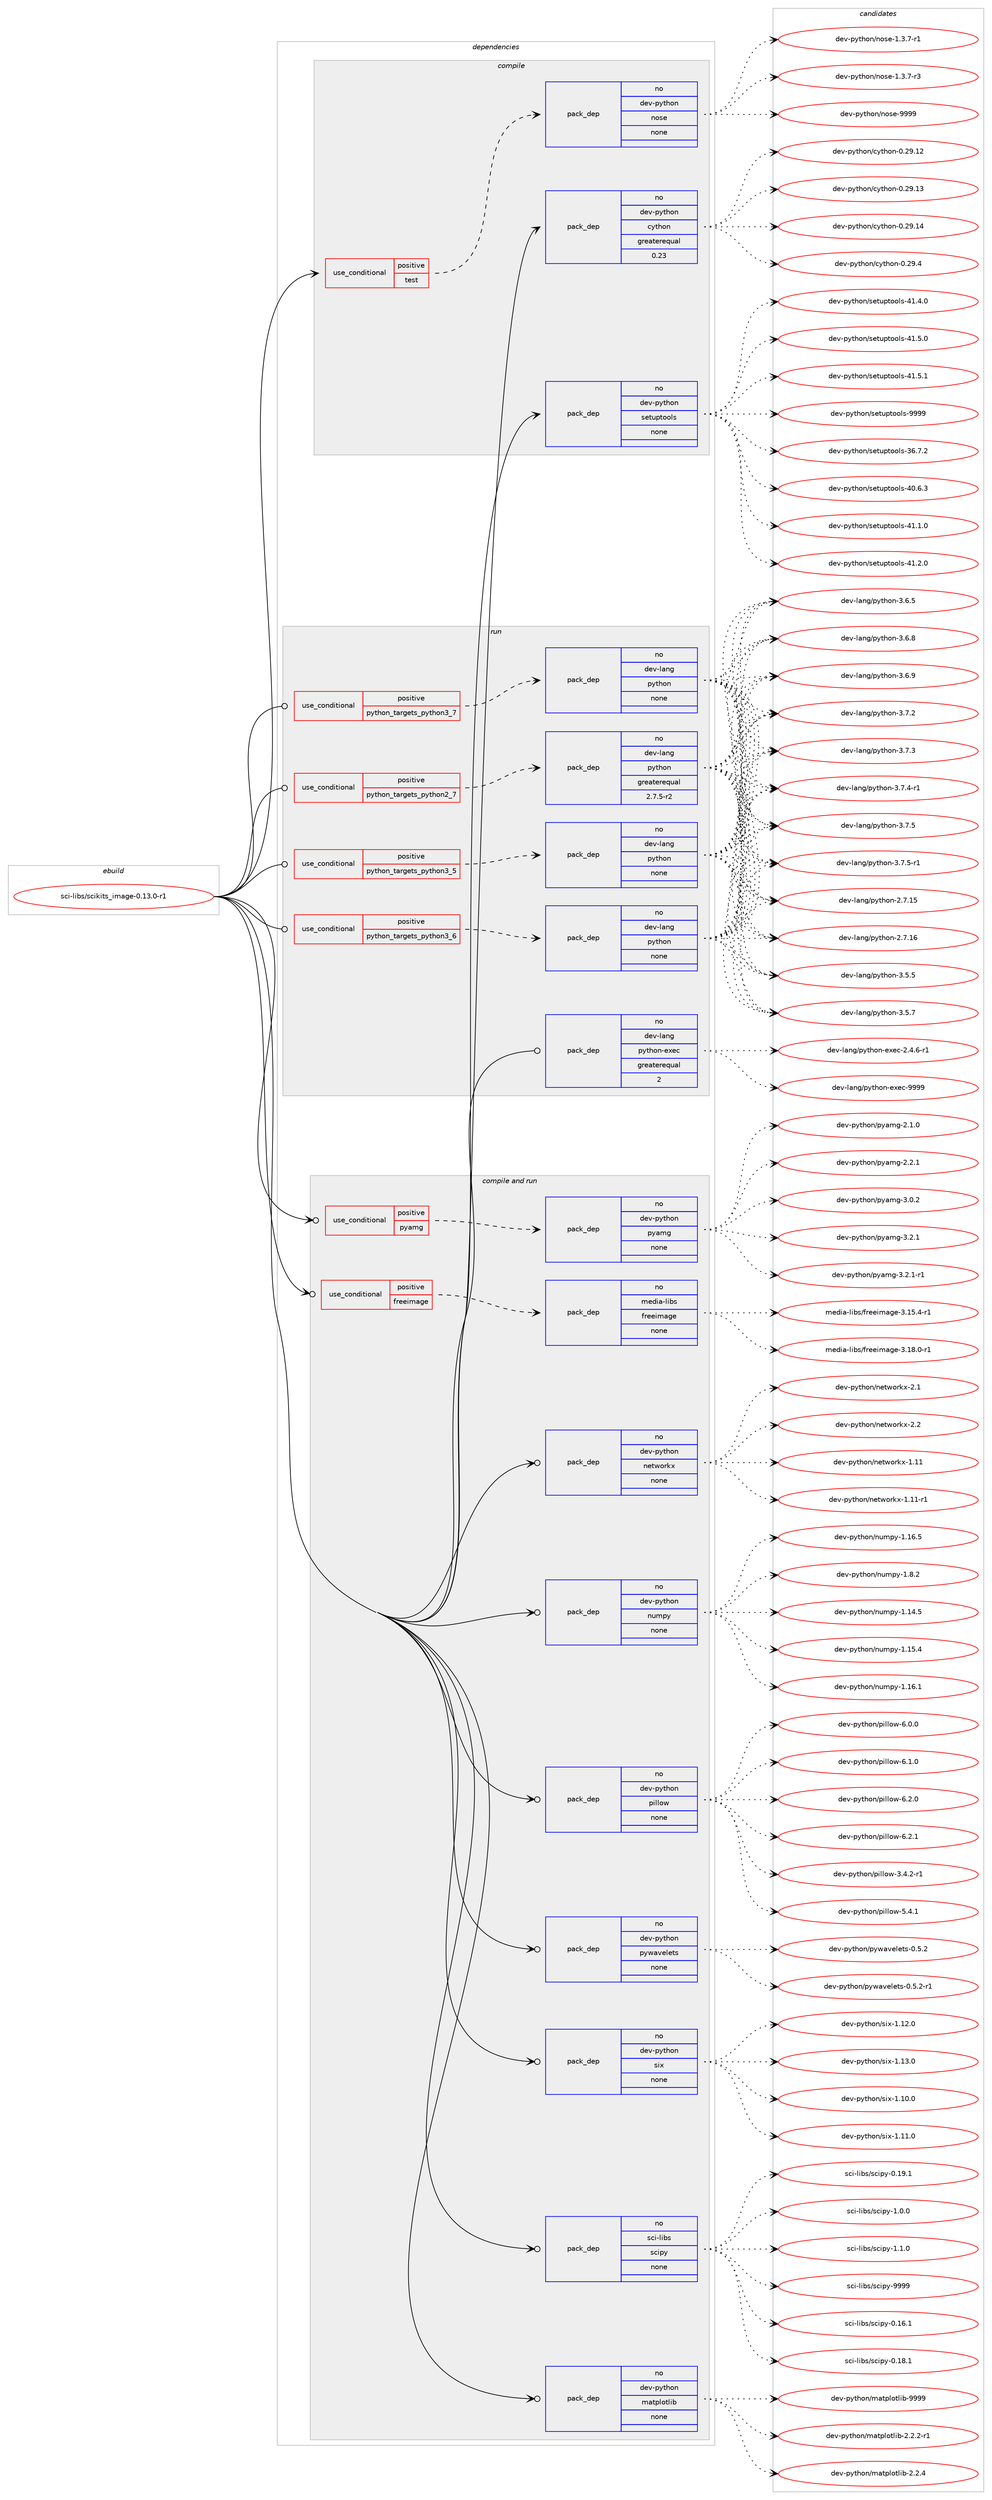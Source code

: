 digraph prolog {

# *************
# Graph options
# *************

newrank=true;
concentrate=true;
compound=true;
graph [rankdir=LR,fontname=Helvetica,fontsize=10,ranksep=1.5];#, ranksep=2.5, nodesep=0.2];
edge  [arrowhead=vee];
node  [fontname=Helvetica,fontsize=10];

# **********
# The ebuild
# **********

subgraph cluster_leftcol {
color=gray;
rank=same;
label=<<i>ebuild</i>>;
id [label="sci-libs/scikits_image-0.13.0-r1", color=red, width=4, href="../sci-libs/scikits_image-0.13.0-r1.svg"];
}

# ****************
# The dependencies
# ****************

subgraph cluster_midcol {
color=gray;
label=<<i>dependencies</i>>;
subgraph cluster_compile {
fillcolor="#eeeeee";
style=filled;
label=<<i>compile</i>>;
subgraph cond208684 {
dependency859396 [label=<<TABLE BORDER="0" CELLBORDER="1" CELLSPACING="0" CELLPADDING="4"><TR><TD ROWSPAN="3" CELLPADDING="10">use_conditional</TD></TR><TR><TD>positive</TD></TR><TR><TD>test</TD></TR></TABLE>>, shape=none, color=red];
subgraph pack635523 {
dependency859397 [label=<<TABLE BORDER="0" CELLBORDER="1" CELLSPACING="0" CELLPADDING="4" WIDTH="220"><TR><TD ROWSPAN="6" CELLPADDING="30">pack_dep</TD></TR><TR><TD WIDTH="110">no</TD></TR><TR><TD>dev-python</TD></TR><TR><TD>nose</TD></TR><TR><TD>none</TD></TR><TR><TD></TD></TR></TABLE>>, shape=none, color=blue];
}
dependency859396:e -> dependency859397:w [weight=20,style="dashed",arrowhead="vee"];
}
id:e -> dependency859396:w [weight=20,style="solid",arrowhead="vee"];
subgraph pack635524 {
dependency859398 [label=<<TABLE BORDER="0" CELLBORDER="1" CELLSPACING="0" CELLPADDING="4" WIDTH="220"><TR><TD ROWSPAN="6" CELLPADDING="30">pack_dep</TD></TR><TR><TD WIDTH="110">no</TD></TR><TR><TD>dev-python</TD></TR><TR><TD>cython</TD></TR><TR><TD>greaterequal</TD></TR><TR><TD>0.23</TD></TR></TABLE>>, shape=none, color=blue];
}
id:e -> dependency859398:w [weight=20,style="solid",arrowhead="vee"];
subgraph pack635525 {
dependency859399 [label=<<TABLE BORDER="0" CELLBORDER="1" CELLSPACING="0" CELLPADDING="4" WIDTH="220"><TR><TD ROWSPAN="6" CELLPADDING="30">pack_dep</TD></TR><TR><TD WIDTH="110">no</TD></TR><TR><TD>dev-python</TD></TR><TR><TD>setuptools</TD></TR><TR><TD>none</TD></TR><TR><TD></TD></TR></TABLE>>, shape=none, color=blue];
}
id:e -> dependency859399:w [weight=20,style="solid",arrowhead="vee"];
}
subgraph cluster_compileandrun {
fillcolor="#eeeeee";
style=filled;
label=<<i>compile and run</i>>;
subgraph cond208685 {
dependency859400 [label=<<TABLE BORDER="0" CELLBORDER="1" CELLSPACING="0" CELLPADDING="4"><TR><TD ROWSPAN="3" CELLPADDING="10">use_conditional</TD></TR><TR><TD>positive</TD></TR><TR><TD>freeimage</TD></TR></TABLE>>, shape=none, color=red];
subgraph pack635526 {
dependency859401 [label=<<TABLE BORDER="0" CELLBORDER="1" CELLSPACING="0" CELLPADDING="4" WIDTH="220"><TR><TD ROWSPAN="6" CELLPADDING="30">pack_dep</TD></TR><TR><TD WIDTH="110">no</TD></TR><TR><TD>media-libs</TD></TR><TR><TD>freeimage</TD></TR><TR><TD>none</TD></TR><TR><TD></TD></TR></TABLE>>, shape=none, color=blue];
}
dependency859400:e -> dependency859401:w [weight=20,style="dashed",arrowhead="vee"];
}
id:e -> dependency859400:w [weight=20,style="solid",arrowhead="odotvee"];
subgraph cond208686 {
dependency859402 [label=<<TABLE BORDER="0" CELLBORDER="1" CELLSPACING="0" CELLPADDING="4"><TR><TD ROWSPAN="3" CELLPADDING="10">use_conditional</TD></TR><TR><TD>positive</TD></TR><TR><TD>pyamg</TD></TR></TABLE>>, shape=none, color=red];
subgraph pack635527 {
dependency859403 [label=<<TABLE BORDER="0" CELLBORDER="1" CELLSPACING="0" CELLPADDING="4" WIDTH="220"><TR><TD ROWSPAN="6" CELLPADDING="30">pack_dep</TD></TR><TR><TD WIDTH="110">no</TD></TR><TR><TD>dev-python</TD></TR><TR><TD>pyamg</TD></TR><TR><TD>none</TD></TR><TR><TD></TD></TR></TABLE>>, shape=none, color=blue];
}
dependency859402:e -> dependency859403:w [weight=20,style="dashed",arrowhead="vee"];
}
id:e -> dependency859402:w [weight=20,style="solid",arrowhead="odotvee"];
subgraph pack635528 {
dependency859404 [label=<<TABLE BORDER="0" CELLBORDER="1" CELLSPACING="0" CELLPADDING="4" WIDTH="220"><TR><TD ROWSPAN="6" CELLPADDING="30">pack_dep</TD></TR><TR><TD WIDTH="110">no</TD></TR><TR><TD>dev-python</TD></TR><TR><TD>matplotlib</TD></TR><TR><TD>none</TD></TR><TR><TD></TD></TR></TABLE>>, shape=none, color=blue];
}
id:e -> dependency859404:w [weight=20,style="solid",arrowhead="odotvee"];
subgraph pack635529 {
dependency859405 [label=<<TABLE BORDER="0" CELLBORDER="1" CELLSPACING="0" CELLPADDING="4" WIDTH="220"><TR><TD ROWSPAN="6" CELLPADDING="30">pack_dep</TD></TR><TR><TD WIDTH="110">no</TD></TR><TR><TD>dev-python</TD></TR><TR><TD>networkx</TD></TR><TR><TD>none</TD></TR><TR><TD></TD></TR></TABLE>>, shape=none, color=blue];
}
id:e -> dependency859405:w [weight=20,style="solid",arrowhead="odotvee"];
subgraph pack635530 {
dependency859406 [label=<<TABLE BORDER="0" CELLBORDER="1" CELLSPACING="0" CELLPADDING="4" WIDTH="220"><TR><TD ROWSPAN="6" CELLPADDING="30">pack_dep</TD></TR><TR><TD WIDTH="110">no</TD></TR><TR><TD>dev-python</TD></TR><TR><TD>numpy</TD></TR><TR><TD>none</TD></TR><TR><TD></TD></TR></TABLE>>, shape=none, color=blue];
}
id:e -> dependency859406:w [weight=20,style="solid",arrowhead="odotvee"];
subgraph pack635531 {
dependency859407 [label=<<TABLE BORDER="0" CELLBORDER="1" CELLSPACING="0" CELLPADDING="4" WIDTH="220"><TR><TD ROWSPAN="6" CELLPADDING="30">pack_dep</TD></TR><TR><TD WIDTH="110">no</TD></TR><TR><TD>dev-python</TD></TR><TR><TD>pillow</TD></TR><TR><TD>none</TD></TR><TR><TD></TD></TR></TABLE>>, shape=none, color=blue];
}
id:e -> dependency859407:w [weight=20,style="solid",arrowhead="odotvee"];
subgraph pack635532 {
dependency859408 [label=<<TABLE BORDER="0" CELLBORDER="1" CELLSPACING="0" CELLPADDING="4" WIDTH="220"><TR><TD ROWSPAN="6" CELLPADDING="30">pack_dep</TD></TR><TR><TD WIDTH="110">no</TD></TR><TR><TD>dev-python</TD></TR><TR><TD>pywavelets</TD></TR><TR><TD>none</TD></TR><TR><TD></TD></TR></TABLE>>, shape=none, color=blue];
}
id:e -> dependency859408:w [weight=20,style="solid",arrowhead="odotvee"];
subgraph pack635533 {
dependency859409 [label=<<TABLE BORDER="0" CELLBORDER="1" CELLSPACING="0" CELLPADDING="4" WIDTH="220"><TR><TD ROWSPAN="6" CELLPADDING="30">pack_dep</TD></TR><TR><TD WIDTH="110">no</TD></TR><TR><TD>dev-python</TD></TR><TR><TD>six</TD></TR><TR><TD>none</TD></TR><TR><TD></TD></TR></TABLE>>, shape=none, color=blue];
}
id:e -> dependency859409:w [weight=20,style="solid",arrowhead="odotvee"];
subgraph pack635534 {
dependency859410 [label=<<TABLE BORDER="0" CELLBORDER="1" CELLSPACING="0" CELLPADDING="4" WIDTH="220"><TR><TD ROWSPAN="6" CELLPADDING="30">pack_dep</TD></TR><TR><TD WIDTH="110">no</TD></TR><TR><TD>sci-libs</TD></TR><TR><TD>scipy</TD></TR><TR><TD>none</TD></TR><TR><TD></TD></TR></TABLE>>, shape=none, color=blue];
}
id:e -> dependency859410:w [weight=20,style="solid",arrowhead="odotvee"];
}
subgraph cluster_run {
fillcolor="#eeeeee";
style=filled;
label=<<i>run</i>>;
subgraph cond208687 {
dependency859411 [label=<<TABLE BORDER="0" CELLBORDER="1" CELLSPACING="0" CELLPADDING="4"><TR><TD ROWSPAN="3" CELLPADDING="10">use_conditional</TD></TR><TR><TD>positive</TD></TR><TR><TD>python_targets_python2_7</TD></TR></TABLE>>, shape=none, color=red];
subgraph pack635535 {
dependency859412 [label=<<TABLE BORDER="0" CELLBORDER="1" CELLSPACING="0" CELLPADDING="4" WIDTH="220"><TR><TD ROWSPAN="6" CELLPADDING="30">pack_dep</TD></TR><TR><TD WIDTH="110">no</TD></TR><TR><TD>dev-lang</TD></TR><TR><TD>python</TD></TR><TR><TD>greaterequal</TD></TR><TR><TD>2.7.5-r2</TD></TR></TABLE>>, shape=none, color=blue];
}
dependency859411:e -> dependency859412:w [weight=20,style="dashed",arrowhead="vee"];
}
id:e -> dependency859411:w [weight=20,style="solid",arrowhead="odot"];
subgraph cond208688 {
dependency859413 [label=<<TABLE BORDER="0" CELLBORDER="1" CELLSPACING="0" CELLPADDING="4"><TR><TD ROWSPAN="3" CELLPADDING="10">use_conditional</TD></TR><TR><TD>positive</TD></TR><TR><TD>python_targets_python3_5</TD></TR></TABLE>>, shape=none, color=red];
subgraph pack635536 {
dependency859414 [label=<<TABLE BORDER="0" CELLBORDER="1" CELLSPACING="0" CELLPADDING="4" WIDTH="220"><TR><TD ROWSPAN="6" CELLPADDING="30">pack_dep</TD></TR><TR><TD WIDTH="110">no</TD></TR><TR><TD>dev-lang</TD></TR><TR><TD>python</TD></TR><TR><TD>none</TD></TR><TR><TD></TD></TR></TABLE>>, shape=none, color=blue];
}
dependency859413:e -> dependency859414:w [weight=20,style="dashed",arrowhead="vee"];
}
id:e -> dependency859413:w [weight=20,style="solid",arrowhead="odot"];
subgraph cond208689 {
dependency859415 [label=<<TABLE BORDER="0" CELLBORDER="1" CELLSPACING="0" CELLPADDING="4"><TR><TD ROWSPAN="3" CELLPADDING="10">use_conditional</TD></TR><TR><TD>positive</TD></TR><TR><TD>python_targets_python3_6</TD></TR></TABLE>>, shape=none, color=red];
subgraph pack635537 {
dependency859416 [label=<<TABLE BORDER="0" CELLBORDER="1" CELLSPACING="0" CELLPADDING="4" WIDTH="220"><TR><TD ROWSPAN="6" CELLPADDING="30">pack_dep</TD></TR><TR><TD WIDTH="110">no</TD></TR><TR><TD>dev-lang</TD></TR><TR><TD>python</TD></TR><TR><TD>none</TD></TR><TR><TD></TD></TR></TABLE>>, shape=none, color=blue];
}
dependency859415:e -> dependency859416:w [weight=20,style="dashed",arrowhead="vee"];
}
id:e -> dependency859415:w [weight=20,style="solid",arrowhead="odot"];
subgraph cond208690 {
dependency859417 [label=<<TABLE BORDER="0" CELLBORDER="1" CELLSPACING="0" CELLPADDING="4"><TR><TD ROWSPAN="3" CELLPADDING="10">use_conditional</TD></TR><TR><TD>positive</TD></TR><TR><TD>python_targets_python3_7</TD></TR></TABLE>>, shape=none, color=red];
subgraph pack635538 {
dependency859418 [label=<<TABLE BORDER="0" CELLBORDER="1" CELLSPACING="0" CELLPADDING="4" WIDTH="220"><TR><TD ROWSPAN="6" CELLPADDING="30">pack_dep</TD></TR><TR><TD WIDTH="110">no</TD></TR><TR><TD>dev-lang</TD></TR><TR><TD>python</TD></TR><TR><TD>none</TD></TR><TR><TD></TD></TR></TABLE>>, shape=none, color=blue];
}
dependency859417:e -> dependency859418:w [weight=20,style="dashed",arrowhead="vee"];
}
id:e -> dependency859417:w [weight=20,style="solid",arrowhead="odot"];
subgraph pack635539 {
dependency859419 [label=<<TABLE BORDER="0" CELLBORDER="1" CELLSPACING="0" CELLPADDING="4" WIDTH="220"><TR><TD ROWSPAN="6" CELLPADDING="30">pack_dep</TD></TR><TR><TD WIDTH="110">no</TD></TR><TR><TD>dev-lang</TD></TR><TR><TD>python-exec</TD></TR><TR><TD>greaterequal</TD></TR><TR><TD>2</TD></TR></TABLE>>, shape=none, color=blue];
}
id:e -> dependency859419:w [weight=20,style="solid",arrowhead="odot"];
}
}

# **************
# The candidates
# **************

subgraph cluster_choices {
rank=same;
color=gray;
label=<<i>candidates</i>>;

subgraph choice635523 {
color=black;
nodesep=1;
choice10010111845112121116104111110471101111151014549465146554511449 [label="dev-python/nose-1.3.7-r1", color=red, width=4,href="../dev-python/nose-1.3.7-r1.svg"];
choice10010111845112121116104111110471101111151014549465146554511451 [label="dev-python/nose-1.3.7-r3", color=red, width=4,href="../dev-python/nose-1.3.7-r3.svg"];
choice10010111845112121116104111110471101111151014557575757 [label="dev-python/nose-9999", color=red, width=4,href="../dev-python/nose-9999.svg"];
dependency859397:e -> choice10010111845112121116104111110471101111151014549465146554511449:w [style=dotted,weight="100"];
dependency859397:e -> choice10010111845112121116104111110471101111151014549465146554511451:w [style=dotted,weight="100"];
dependency859397:e -> choice10010111845112121116104111110471101111151014557575757:w [style=dotted,weight="100"];
}
subgraph choice635524 {
color=black;
nodesep=1;
choice1001011184511212111610411111047991211161041111104548465057464950 [label="dev-python/cython-0.29.12", color=red, width=4,href="../dev-python/cython-0.29.12.svg"];
choice1001011184511212111610411111047991211161041111104548465057464951 [label="dev-python/cython-0.29.13", color=red, width=4,href="../dev-python/cython-0.29.13.svg"];
choice1001011184511212111610411111047991211161041111104548465057464952 [label="dev-python/cython-0.29.14", color=red, width=4,href="../dev-python/cython-0.29.14.svg"];
choice10010111845112121116104111110479912111610411111045484650574652 [label="dev-python/cython-0.29.4", color=red, width=4,href="../dev-python/cython-0.29.4.svg"];
dependency859398:e -> choice1001011184511212111610411111047991211161041111104548465057464950:w [style=dotted,weight="100"];
dependency859398:e -> choice1001011184511212111610411111047991211161041111104548465057464951:w [style=dotted,weight="100"];
dependency859398:e -> choice1001011184511212111610411111047991211161041111104548465057464952:w [style=dotted,weight="100"];
dependency859398:e -> choice10010111845112121116104111110479912111610411111045484650574652:w [style=dotted,weight="100"];
}
subgraph choice635525 {
color=black;
nodesep=1;
choice100101118451121211161041111104711510111611711211611111110811545515446554650 [label="dev-python/setuptools-36.7.2", color=red, width=4,href="../dev-python/setuptools-36.7.2.svg"];
choice100101118451121211161041111104711510111611711211611111110811545524846544651 [label="dev-python/setuptools-40.6.3", color=red, width=4,href="../dev-python/setuptools-40.6.3.svg"];
choice100101118451121211161041111104711510111611711211611111110811545524946494648 [label="dev-python/setuptools-41.1.0", color=red, width=4,href="../dev-python/setuptools-41.1.0.svg"];
choice100101118451121211161041111104711510111611711211611111110811545524946504648 [label="dev-python/setuptools-41.2.0", color=red, width=4,href="../dev-python/setuptools-41.2.0.svg"];
choice100101118451121211161041111104711510111611711211611111110811545524946524648 [label="dev-python/setuptools-41.4.0", color=red, width=4,href="../dev-python/setuptools-41.4.0.svg"];
choice100101118451121211161041111104711510111611711211611111110811545524946534648 [label="dev-python/setuptools-41.5.0", color=red, width=4,href="../dev-python/setuptools-41.5.0.svg"];
choice100101118451121211161041111104711510111611711211611111110811545524946534649 [label="dev-python/setuptools-41.5.1", color=red, width=4,href="../dev-python/setuptools-41.5.1.svg"];
choice10010111845112121116104111110471151011161171121161111111081154557575757 [label="dev-python/setuptools-9999", color=red, width=4,href="../dev-python/setuptools-9999.svg"];
dependency859399:e -> choice100101118451121211161041111104711510111611711211611111110811545515446554650:w [style=dotted,weight="100"];
dependency859399:e -> choice100101118451121211161041111104711510111611711211611111110811545524846544651:w [style=dotted,weight="100"];
dependency859399:e -> choice100101118451121211161041111104711510111611711211611111110811545524946494648:w [style=dotted,weight="100"];
dependency859399:e -> choice100101118451121211161041111104711510111611711211611111110811545524946504648:w [style=dotted,weight="100"];
dependency859399:e -> choice100101118451121211161041111104711510111611711211611111110811545524946524648:w [style=dotted,weight="100"];
dependency859399:e -> choice100101118451121211161041111104711510111611711211611111110811545524946534648:w [style=dotted,weight="100"];
dependency859399:e -> choice100101118451121211161041111104711510111611711211611111110811545524946534649:w [style=dotted,weight="100"];
dependency859399:e -> choice10010111845112121116104111110471151011161171121161111111081154557575757:w [style=dotted,weight="100"];
}
subgraph choice635526 {
color=black;
nodesep=1;
choice1091011001059745108105981154710211410110110510997103101455146495346524511449 [label="media-libs/freeimage-3.15.4-r1", color=red, width=4,href="../media-libs/freeimage-3.15.4-r1.svg"];
choice1091011001059745108105981154710211410110110510997103101455146495646484511449 [label="media-libs/freeimage-3.18.0-r1", color=red, width=4,href="../media-libs/freeimage-3.18.0-r1.svg"];
dependency859401:e -> choice1091011001059745108105981154710211410110110510997103101455146495346524511449:w [style=dotted,weight="100"];
dependency859401:e -> choice1091011001059745108105981154710211410110110510997103101455146495646484511449:w [style=dotted,weight="100"];
}
subgraph choice635527 {
color=black;
nodesep=1;
choice100101118451121211161041111104711212197109103455046494648 [label="dev-python/pyamg-2.1.0", color=red, width=4,href="../dev-python/pyamg-2.1.0.svg"];
choice100101118451121211161041111104711212197109103455046504649 [label="dev-python/pyamg-2.2.1", color=red, width=4,href="../dev-python/pyamg-2.2.1.svg"];
choice100101118451121211161041111104711212197109103455146484650 [label="dev-python/pyamg-3.0.2", color=red, width=4,href="../dev-python/pyamg-3.0.2.svg"];
choice100101118451121211161041111104711212197109103455146504649 [label="dev-python/pyamg-3.2.1", color=red, width=4,href="../dev-python/pyamg-3.2.1.svg"];
choice1001011184511212111610411111047112121971091034551465046494511449 [label="dev-python/pyamg-3.2.1-r1", color=red, width=4,href="../dev-python/pyamg-3.2.1-r1.svg"];
dependency859403:e -> choice100101118451121211161041111104711212197109103455046494648:w [style=dotted,weight="100"];
dependency859403:e -> choice100101118451121211161041111104711212197109103455046504649:w [style=dotted,weight="100"];
dependency859403:e -> choice100101118451121211161041111104711212197109103455146484650:w [style=dotted,weight="100"];
dependency859403:e -> choice100101118451121211161041111104711212197109103455146504649:w [style=dotted,weight="100"];
dependency859403:e -> choice1001011184511212111610411111047112121971091034551465046494511449:w [style=dotted,weight="100"];
}
subgraph choice635528 {
color=black;
nodesep=1;
choice100101118451121211161041111104710997116112108111116108105984550465046504511449 [label="dev-python/matplotlib-2.2.2-r1", color=red, width=4,href="../dev-python/matplotlib-2.2.2-r1.svg"];
choice10010111845112121116104111110471099711611210811111610810598455046504652 [label="dev-python/matplotlib-2.2.4", color=red, width=4,href="../dev-python/matplotlib-2.2.4.svg"];
choice100101118451121211161041111104710997116112108111116108105984557575757 [label="dev-python/matplotlib-9999", color=red, width=4,href="../dev-python/matplotlib-9999.svg"];
dependency859404:e -> choice100101118451121211161041111104710997116112108111116108105984550465046504511449:w [style=dotted,weight="100"];
dependency859404:e -> choice10010111845112121116104111110471099711611210811111610810598455046504652:w [style=dotted,weight="100"];
dependency859404:e -> choice100101118451121211161041111104710997116112108111116108105984557575757:w [style=dotted,weight="100"];
}
subgraph choice635529 {
color=black;
nodesep=1;
choice10010111845112121116104111110471101011161191111141071204549464949 [label="dev-python/networkx-1.11", color=red, width=4,href="../dev-python/networkx-1.11.svg"];
choice100101118451121211161041111104711010111611911111410712045494649494511449 [label="dev-python/networkx-1.11-r1", color=red, width=4,href="../dev-python/networkx-1.11-r1.svg"];
choice100101118451121211161041111104711010111611911111410712045504649 [label="dev-python/networkx-2.1", color=red, width=4,href="../dev-python/networkx-2.1.svg"];
choice100101118451121211161041111104711010111611911111410712045504650 [label="dev-python/networkx-2.2", color=red, width=4,href="../dev-python/networkx-2.2.svg"];
dependency859405:e -> choice10010111845112121116104111110471101011161191111141071204549464949:w [style=dotted,weight="100"];
dependency859405:e -> choice100101118451121211161041111104711010111611911111410712045494649494511449:w [style=dotted,weight="100"];
dependency859405:e -> choice100101118451121211161041111104711010111611911111410712045504649:w [style=dotted,weight="100"];
dependency859405:e -> choice100101118451121211161041111104711010111611911111410712045504650:w [style=dotted,weight="100"];
}
subgraph choice635530 {
color=black;
nodesep=1;
choice100101118451121211161041111104711011710911212145494649524653 [label="dev-python/numpy-1.14.5", color=red, width=4,href="../dev-python/numpy-1.14.5.svg"];
choice100101118451121211161041111104711011710911212145494649534652 [label="dev-python/numpy-1.15.4", color=red, width=4,href="../dev-python/numpy-1.15.4.svg"];
choice100101118451121211161041111104711011710911212145494649544649 [label="dev-python/numpy-1.16.1", color=red, width=4,href="../dev-python/numpy-1.16.1.svg"];
choice100101118451121211161041111104711011710911212145494649544653 [label="dev-python/numpy-1.16.5", color=red, width=4,href="../dev-python/numpy-1.16.5.svg"];
choice1001011184511212111610411111047110117109112121454946564650 [label="dev-python/numpy-1.8.2", color=red, width=4,href="../dev-python/numpy-1.8.2.svg"];
dependency859406:e -> choice100101118451121211161041111104711011710911212145494649524653:w [style=dotted,weight="100"];
dependency859406:e -> choice100101118451121211161041111104711011710911212145494649534652:w [style=dotted,weight="100"];
dependency859406:e -> choice100101118451121211161041111104711011710911212145494649544649:w [style=dotted,weight="100"];
dependency859406:e -> choice100101118451121211161041111104711011710911212145494649544653:w [style=dotted,weight="100"];
dependency859406:e -> choice1001011184511212111610411111047110117109112121454946564650:w [style=dotted,weight="100"];
}
subgraph choice635531 {
color=black;
nodesep=1;
choice10010111845112121116104111110471121051081081111194551465246504511449 [label="dev-python/pillow-3.4.2-r1", color=red, width=4,href="../dev-python/pillow-3.4.2-r1.svg"];
choice1001011184511212111610411111047112105108108111119455346524649 [label="dev-python/pillow-5.4.1", color=red, width=4,href="../dev-python/pillow-5.4.1.svg"];
choice1001011184511212111610411111047112105108108111119455446484648 [label="dev-python/pillow-6.0.0", color=red, width=4,href="../dev-python/pillow-6.0.0.svg"];
choice1001011184511212111610411111047112105108108111119455446494648 [label="dev-python/pillow-6.1.0", color=red, width=4,href="../dev-python/pillow-6.1.0.svg"];
choice1001011184511212111610411111047112105108108111119455446504648 [label="dev-python/pillow-6.2.0", color=red, width=4,href="../dev-python/pillow-6.2.0.svg"];
choice1001011184511212111610411111047112105108108111119455446504649 [label="dev-python/pillow-6.2.1", color=red, width=4,href="../dev-python/pillow-6.2.1.svg"];
dependency859407:e -> choice10010111845112121116104111110471121051081081111194551465246504511449:w [style=dotted,weight="100"];
dependency859407:e -> choice1001011184511212111610411111047112105108108111119455346524649:w [style=dotted,weight="100"];
dependency859407:e -> choice1001011184511212111610411111047112105108108111119455446484648:w [style=dotted,weight="100"];
dependency859407:e -> choice1001011184511212111610411111047112105108108111119455446494648:w [style=dotted,weight="100"];
dependency859407:e -> choice1001011184511212111610411111047112105108108111119455446504648:w [style=dotted,weight="100"];
dependency859407:e -> choice1001011184511212111610411111047112105108108111119455446504649:w [style=dotted,weight="100"];
}
subgraph choice635532 {
color=black;
nodesep=1;
choice100101118451121211161041111104711212111997118101108101116115454846534650 [label="dev-python/pywavelets-0.5.2", color=red, width=4,href="../dev-python/pywavelets-0.5.2.svg"];
choice1001011184511212111610411111047112121119971181011081011161154548465346504511449 [label="dev-python/pywavelets-0.5.2-r1", color=red, width=4,href="../dev-python/pywavelets-0.5.2-r1.svg"];
dependency859408:e -> choice100101118451121211161041111104711212111997118101108101116115454846534650:w [style=dotted,weight="100"];
dependency859408:e -> choice1001011184511212111610411111047112121119971181011081011161154548465346504511449:w [style=dotted,weight="100"];
}
subgraph choice635533 {
color=black;
nodesep=1;
choice100101118451121211161041111104711510512045494649484648 [label="dev-python/six-1.10.0", color=red, width=4,href="../dev-python/six-1.10.0.svg"];
choice100101118451121211161041111104711510512045494649494648 [label="dev-python/six-1.11.0", color=red, width=4,href="../dev-python/six-1.11.0.svg"];
choice100101118451121211161041111104711510512045494649504648 [label="dev-python/six-1.12.0", color=red, width=4,href="../dev-python/six-1.12.0.svg"];
choice100101118451121211161041111104711510512045494649514648 [label="dev-python/six-1.13.0", color=red, width=4,href="../dev-python/six-1.13.0.svg"];
dependency859409:e -> choice100101118451121211161041111104711510512045494649484648:w [style=dotted,weight="100"];
dependency859409:e -> choice100101118451121211161041111104711510512045494649494648:w [style=dotted,weight="100"];
dependency859409:e -> choice100101118451121211161041111104711510512045494649504648:w [style=dotted,weight="100"];
dependency859409:e -> choice100101118451121211161041111104711510512045494649514648:w [style=dotted,weight="100"];
}
subgraph choice635534 {
color=black;
nodesep=1;
choice115991054510810598115471159910511212145484649544649 [label="sci-libs/scipy-0.16.1", color=red, width=4,href="../sci-libs/scipy-0.16.1.svg"];
choice115991054510810598115471159910511212145484649564649 [label="sci-libs/scipy-0.18.1", color=red, width=4,href="../sci-libs/scipy-0.18.1.svg"];
choice115991054510810598115471159910511212145484649574649 [label="sci-libs/scipy-0.19.1", color=red, width=4,href="../sci-libs/scipy-0.19.1.svg"];
choice1159910545108105981154711599105112121454946484648 [label="sci-libs/scipy-1.0.0", color=red, width=4,href="../sci-libs/scipy-1.0.0.svg"];
choice1159910545108105981154711599105112121454946494648 [label="sci-libs/scipy-1.1.0", color=red, width=4,href="../sci-libs/scipy-1.1.0.svg"];
choice11599105451081059811547115991051121214557575757 [label="sci-libs/scipy-9999", color=red, width=4,href="../sci-libs/scipy-9999.svg"];
dependency859410:e -> choice115991054510810598115471159910511212145484649544649:w [style=dotted,weight="100"];
dependency859410:e -> choice115991054510810598115471159910511212145484649564649:w [style=dotted,weight="100"];
dependency859410:e -> choice115991054510810598115471159910511212145484649574649:w [style=dotted,weight="100"];
dependency859410:e -> choice1159910545108105981154711599105112121454946484648:w [style=dotted,weight="100"];
dependency859410:e -> choice1159910545108105981154711599105112121454946494648:w [style=dotted,weight="100"];
dependency859410:e -> choice11599105451081059811547115991051121214557575757:w [style=dotted,weight="100"];
}
subgraph choice635535 {
color=black;
nodesep=1;
choice10010111845108971101034711212111610411111045504655464953 [label="dev-lang/python-2.7.15", color=red, width=4,href="../dev-lang/python-2.7.15.svg"];
choice10010111845108971101034711212111610411111045504655464954 [label="dev-lang/python-2.7.16", color=red, width=4,href="../dev-lang/python-2.7.16.svg"];
choice100101118451089711010347112121116104111110455146534653 [label="dev-lang/python-3.5.5", color=red, width=4,href="../dev-lang/python-3.5.5.svg"];
choice100101118451089711010347112121116104111110455146534655 [label="dev-lang/python-3.5.7", color=red, width=4,href="../dev-lang/python-3.5.7.svg"];
choice100101118451089711010347112121116104111110455146544653 [label="dev-lang/python-3.6.5", color=red, width=4,href="../dev-lang/python-3.6.5.svg"];
choice100101118451089711010347112121116104111110455146544656 [label="dev-lang/python-3.6.8", color=red, width=4,href="../dev-lang/python-3.6.8.svg"];
choice100101118451089711010347112121116104111110455146544657 [label="dev-lang/python-3.6.9", color=red, width=4,href="../dev-lang/python-3.6.9.svg"];
choice100101118451089711010347112121116104111110455146554650 [label="dev-lang/python-3.7.2", color=red, width=4,href="../dev-lang/python-3.7.2.svg"];
choice100101118451089711010347112121116104111110455146554651 [label="dev-lang/python-3.7.3", color=red, width=4,href="../dev-lang/python-3.7.3.svg"];
choice1001011184510897110103471121211161041111104551465546524511449 [label="dev-lang/python-3.7.4-r1", color=red, width=4,href="../dev-lang/python-3.7.4-r1.svg"];
choice100101118451089711010347112121116104111110455146554653 [label="dev-lang/python-3.7.5", color=red, width=4,href="../dev-lang/python-3.7.5.svg"];
choice1001011184510897110103471121211161041111104551465546534511449 [label="dev-lang/python-3.7.5-r1", color=red, width=4,href="../dev-lang/python-3.7.5-r1.svg"];
dependency859412:e -> choice10010111845108971101034711212111610411111045504655464953:w [style=dotted,weight="100"];
dependency859412:e -> choice10010111845108971101034711212111610411111045504655464954:w [style=dotted,weight="100"];
dependency859412:e -> choice100101118451089711010347112121116104111110455146534653:w [style=dotted,weight="100"];
dependency859412:e -> choice100101118451089711010347112121116104111110455146534655:w [style=dotted,weight="100"];
dependency859412:e -> choice100101118451089711010347112121116104111110455146544653:w [style=dotted,weight="100"];
dependency859412:e -> choice100101118451089711010347112121116104111110455146544656:w [style=dotted,weight="100"];
dependency859412:e -> choice100101118451089711010347112121116104111110455146544657:w [style=dotted,weight="100"];
dependency859412:e -> choice100101118451089711010347112121116104111110455146554650:w [style=dotted,weight="100"];
dependency859412:e -> choice100101118451089711010347112121116104111110455146554651:w [style=dotted,weight="100"];
dependency859412:e -> choice1001011184510897110103471121211161041111104551465546524511449:w [style=dotted,weight="100"];
dependency859412:e -> choice100101118451089711010347112121116104111110455146554653:w [style=dotted,weight="100"];
dependency859412:e -> choice1001011184510897110103471121211161041111104551465546534511449:w [style=dotted,weight="100"];
}
subgraph choice635536 {
color=black;
nodesep=1;
choice10010111845108971101034711212111610411111045504655464953 [label="dev-lang/python-2.7.15", color=red, width=4,href="../dev-lang/python-2.7.15.svg"];
choice10010111845108971101034711212111610411111045504655464954 [label="dev-lang/python-2.7.16", color=red, width=4,href="../dev-lang/python-2.7.16.svg"];
choice100101118451089711010347112121116104111110455146534653 [label="dev-lang/python-3.5.5", color=red, width=4,href="../dev-lang/python-3.5.5.svg"];
choice100101118451089711010347112121116104111110455146534655 [label="dev-lang/python-3.5.7", color=red, width=4,href="../dev-lang/python-3.5.7.svg"];
choice100101118451089711010347112121116104111110455146544653 [label="dev-lang/python-3.6.5", color=red, width=4,href="../dev-lang/python-3.6.5.svg"];
choice100101118451089711010347112121116104111110455146544656 [label="dev-lang/python-3.6.8", color=red, width=4,href="../dev-lang/python-3.6.8.svg"];
choice100101118451089711010347112121116104111110455146544657 [label="dev-lang/python-3.6.9", color=red, width=4,href="../dev-lang/python-3.6.9.svg"];
choice100101118451089711010347112121116104111110455146554650 [label="dev-lang/python-3.7.2", color=red, width=4,href="../dev-lang/python-3.7.2.svg"];
choice100101118451089711010347112121116104111110455146554651 [label="dev-lang/python-3.7.3", color=red, width=4,href="../dev-lang/python-3.7.3.svg"];
choice1001011184510897110103471121211161041111104551465546524511449 [label="dev-lang/python-3.7.4-r1", color=red, width=4,href="../dev-lang/python-3.7.4-r1.svg"];
choice100101118451089711010347112121116104111110455146554653 [label="dev-lang/python-3.7.5", color=red, width=4,href="../dev-lang/python-3.7.5.svg"];
choice1001011184510897110103471121211161041111104551465546534511449 [label="dev-lang/python-3.7.5-r1", color=red, width=4,href="../dev-lang/python-3.7.5-r1.svg"];
dependency859414:e -> choice10010111845108971101034711212111610411111045504655464953:w [style=dotted,weight="100"];
dependency859414:e -> choice10010111845108971101034711212111610411111045504655464954:w [style=dotted,weight="100"];
dependency859414:e -> choice100101118451089711010347112121116104111110455146534653:w [style=dotted,weight="100"];
dependency859414:e -> choice100101118451089711010347112121116104111110455146534655:w [style=dotted,weight="100"];
dependency859414:e -> choice100101118451089711010347112121116104111110455146544653:w [style=dotted,weight="100"];
dependency859414:e -> choice100101118451089711010347112121116104111110455146544656:w [style=dotted,weight="100"];
dependency859414:e -> choice100101118451089711010347112121116104111110455146544657:w [style=dotted,weight="100"];
dependency859414:e -> choice100101118451089711010347112121116104111110455146554650:w [style=dotted,weight="100"];
dependency859414:e -> choice100101118451089711010347112121116104111110455146554651:w [style=dotted,weight="100"];
dependency859414:e -> choice1001011184510897110103471121211161041111104551465546524511449:w [style=dotted,weight="100"];
dependency859414:e -> choice100101118451089711010347112121116104111110455146554653:w [style=dotted,weight="100"];
dependency859414:e -> choice1001011184510897110103471121211161041111104551465546534511449:w [style=dotted,weight="100"];
}
subgraph choice635537 {
color=black;
nodesep=1;
choice10010111845108971101034711212111610411111045504655464953 [label="dev-lang/python-2.7.15", color=red, width=4,href="../dev-lang/python-2.7.15.svg"];
choice10010111845108971101034711212111610411111045504655464954 [label="dev-lang/python-2.7.16", color=red, width=4,href="../dev-lang/python-2.7.16.svg"];
choice100101118451089711010347112121116104111110455146534653 [label="dev-lang/python-3.5.5", color=red, width=4,href="../dev-lang/python-3.5.5.svg"];
choice100101118451089711010347112121116104111110455146534655 [label="dev-lang/python-3.5.7", color=red, width=4,href="../dev-lang/python-3.5.7.svg"];
choice100101118451089711010347112121116104111110455146544653 [label="dev-lang/python-3.6.5", color=red, width=4,href="../dev-lang/python-3.6.5.svg"];
choice100101118451089711010347112121116104111110455146544656 [label="dev-lang/python-3.6.8", color=red, width=4,href="../dev-lang/python-3.6.8.svg"];
choice100101118451089711010347112121116104111110455146544657 [label="dev-lang/python-3.6.9", color=red, width=4,href="../dev-lang/python-3.6.9.svg"];
choice100101118451089711010347112121116104111110455146554650 [label="dev-lang/python-3.7.2", color=red, width=4,href="../dev-lang/python-3.7.2.svg"];
choice100101118451089711010347112121116104111110455146554651 [label="dev-lang/python-3.7.3", color=red, width=4,href="../dev-lang/python-3.7.3.svg"];
choice1001011184510897110103471121211161041111104551465546524511449 [label="dev-lang/python-3.7.4-r1", color=red, width=4,href="../dev-lang/python-3.7.4-r1.svg"];
choice100101118451089711010347112121116104111110455146554653 [label="dev-lang/python-3.7.5", color=red, width=4,href="../dev-lang/python-3.7.5.svg"];
choice1001011184510897110103471121211161041111104551465546534511449 [label="dev-lang/python-3.7.5-r1", color=red, width=4,href="../dev-lang/python-3.7.5-r1.svg"];
dependency859416:e -> choice10010111845108971101034711212111610411111045504655464953:w [style=dotted,weight="100"];
dependency859416:e -> choice10010111845108971101034711212111610411111045504655464954:w [style=dotted,weight="100"];
dependency859416:e -> choice100101118451089711010347112121116104111110455146534653:w [style=dotted,weight="100"];
dependency859416:e -> choice100101118451089711010347112121116104111110455146534655:w [style=dotted,weight="100"];
dependency859416:e -> choice100101118451089711010347112121116104111110455146544653:w [style=dotted,weight="100"];
dependency859416:e -> choice100101118451089711010347112121116104111110455146544656:w [style=dotted,weight="100"];
dependency859416:e -> choice100101118451089711010347112121116104111110455146544657:w [style=dotted,weight="100"];
dependency859416:e -> choice100101118451089711010347112121116104111110455146554650:w [style=dotted,weight="100"];
dependency859416:e -> choice100101118451089711010347112121116104111110455146554651:w [style=dotted,weight="100"];
dependency859416:e -> choice1001011184510897110103471121211161041111104551465546524511449:w [style=dotted,weight="100"];
dependency859416:e -> choice100101118451089711010347112121116104111110455146554653:w [style=dotted,weight="100"];
dependency859416:e -> choice1001011184510897110103471121211161041111104551465546534511449:w [style=dotted,weight="100"];
}
subgraph choice635538 {
color=black;
nodesep=1;
choice10010111845108971101034711212111610411111045504655464953 [label="dev-lang/python-2.7.15", color=red, width=4,href="../dev-lang/python-2.7.15.svg"];
choice10010111845108971101034711212111610411111045504655464954 [label="dev-lang/python-2.7.16", color=red, width=4,href="../dev-lang/python-2.7.16.svg"];
choice100101118451089711010347112121116104111110455146534653 [label="dev-lang/python-3.5.5", color=red, width=4,href="../dev-lang/python-3.5.5.svg"];
choice100101118451089711010347112121116104111110455146534655 [label="dev-lang/python-3.5.7", color=red, width=4,href="../dev-lang/python-3.5.7.svg"];
choice100101118451089711010347112121116104111110455146544653 [label="dev-lang/python-3.6.5", color=red, width=4,href="../dev-lang/python-3.6.5.svg"];
choice100101118451089711010347112121116104111110455146544656 [label="dev-lang/python-3.6.8", color=red, width=4,href="../dev-lang/python-3.6.8.svg"];
choice100101118451089711010347112121116104111110455146544657 [label="dev-lang/python-3.6.9", color=red, width=4,href="../dev-lang/python-3.6.9.svg"];
choice100101118451089711010347112121116104111110455146554650 [label="dev-lang/python-3.7.2", color=red, width=4,href="../dev-lang/python-3.7.2.svg"];
choice100101118451089711010347112121116104111110455146554651 [label="dev-lang/python-3.7.3", color=red, width=4,href="../dev-lang/python-3.7.3.svg"];
choice1001011184510897110103471121211161041111104551465546524511449 [label="dev-lang/python-3.7.4-r1", color=red, width=4,href="../dev-lang/python-3.7.4-r1.svg"];
choice100101118451089711010347112121116104111110455146554653 [label="dev-lang/python-3.7.5", color=red, width=4,href="../dev-lang/python-3.7.5.svg"];
choice1001011184510897110103471121211161041111104551465546534511449 [label="dev-lang/python-3.7.5-r1", color=red, width=4,href="../dev-lang/python-3.7.5-r1.svg"];
dependency859418:e -> choice10010111845108971101034711212111610411111045504655464953:w [style=dotted,weight="100"];
dependency859418:e -> choice10010111845108971101034711212111610411111045504655464954:w [style=dotted,weight="100"];
dependency859418:e -> choice100101118451089711010347112121116104111110455146534653:w [style=dotted,weight="100"];
dependency859418:e -> choice100101118451089711010347112121116104111110455146534655:w [style=dotted,weight="100"];
dependency859418:e -> choice100101118451089711010347112121116104111110455146544653:w [style=dotted,weight="100"];
dependency859418:e -> choice100101118451089711010347112121116104111110455146544656:w [style=dotted,weight="100"];
dependency859418:e -> choice100101118451089711010347112121116104111110455146544657:w [style=dotted,weight="100"];
dependency859418:e -> choice100101118451089711010347112121116104111110455146554650:w [style=dotted,weight="100"];
dependency859418:e -> choice100101118451089711010347112121116104111110455146554651:w [style=dotted,weight="100"];
dependency859418:e -> choice1001011184510897110103471121211161041111104551465546524511449:w [style=dotted,weight="100"];
dependency859418:e -> choice100101118451089711010347112121116104111110455146554653:w [style=dotted,weight="100"];
dependency859418:e -> choice1001011184510897110103471121211161041111104551465546534511449:w [style=dotted,weight="100"];
}
subgraph choice635539 {
color=black;
nodesep=1;
choice10010111845108971101034711212111610411111045101120101994550465246544511449 [label="dev-lang/python-exec-2.4.6-r1", color=red, width=4,href="../dev-lang/python-exec-2.4.6-r1.svg"];
choice10010111845108971101034711212111610411111045101120101994557575757 [label="dev-lang/python-exec-9999", color=red, width=4,href="../dev-lang/python-exec-9999.svg"];
dependency859419:e -> choice10010111845108971101034711212111610411111045101120101994550465246544511449:w [style=dotted,weight="100"];
dependency859419:e -> choice10010111845108971101034711212111610411111045101120101994557575757:w [style=dotted,weight="100"];
}
}

}
